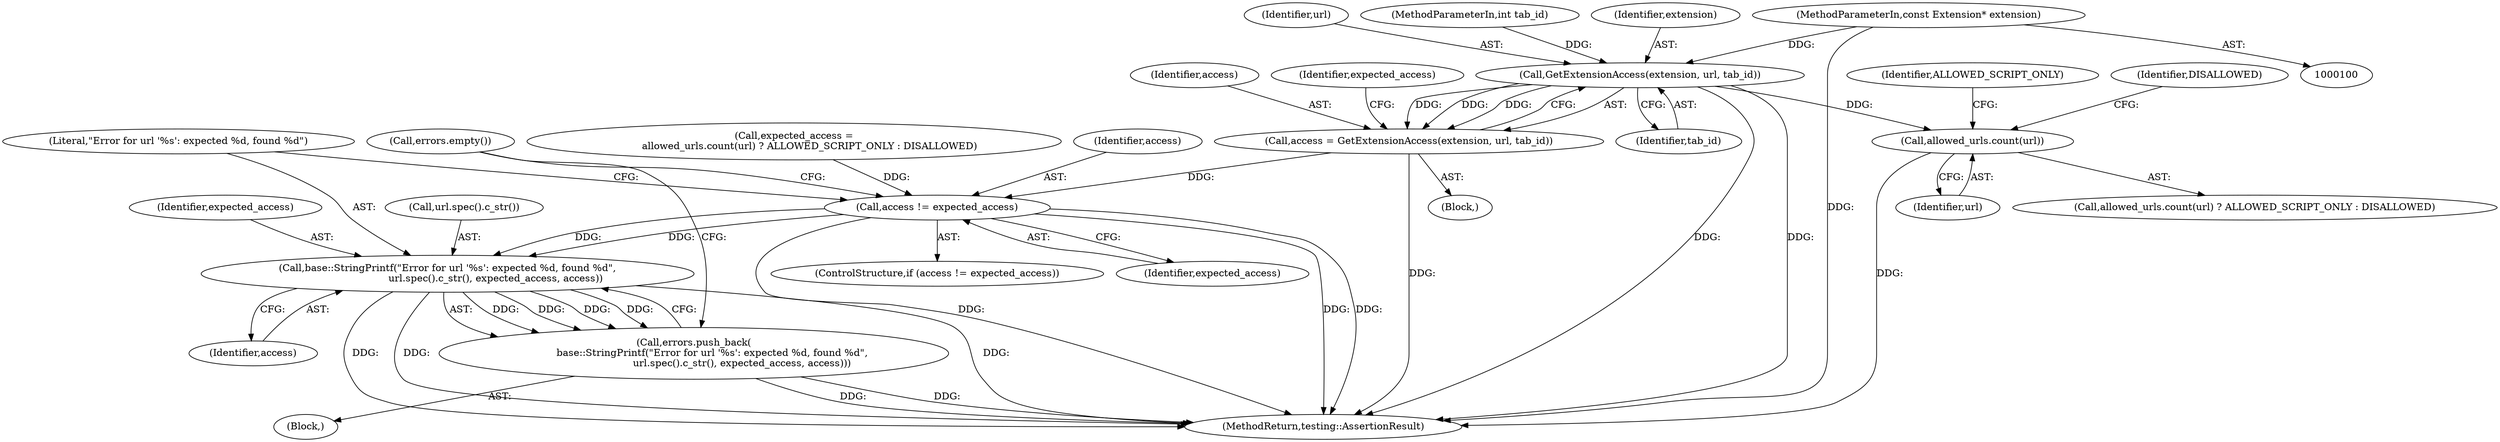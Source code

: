 digraph "0_Chrome_0aca6bc05a263ea9eafee515fc6ba14da94c1964_4@pointer" {
"1000101" [label="(MethodParameterIn,const Extension* extension)"];
"1000115" [label="(Call,GetExtensionAccess(extension, url, tab_id))"];
"1000113" [label="(Call,access = GetExtensionAccess(extension, url, tab_id))"];
"1000128" [label="(Call,access != expected_access)"];
"1000133" [label="(Call,base::StringPrintf(\"Error for url '%s': expected %d, found %d\",\n                               url.spec().c_str(), expected_access, access))"];
"1000132" [label="(Call,errors.push_back(\n            base::StringPrintf(\"Error for url '%s': expected %d, found %d\",\n                               url.spec().c_str(), expected_access, access)))"];
"1000123" [label="(Call,allowed_urls.count(url))"];
"1000129" [label="(Identifier,access)"];
"1000125" [label="(Identifier,ALLOWED_SCRIPT_ONLY)"];
"1000115" [label="(Call,GetExtensionAccess(extension, url, tab_id))"];
"1000131" [label="(Block,)"];
"1000136" [label="(Identifier,expected_access)"];
"1000116" [label="(Identifier,extension)"];
"1000128" [label="(Call,access != expected_access)"];
"1000134" [label="(Literal,\"Error for url '%s': expected %d, found %d\")"];
"1000133" [label="(Call,base::StringPrintf(\"Error for url '%s': expected %d, found %d\",\n                               url.spec().c_str(), expected_access, access))"];
"1000126" [label="(Identifier,DISALLOWED)"];
"1000123" [label="(Call,allowed_urls.count(url))"];
"1000135" [label="(Call,url.spec().c_str())"];
"1000117" [label="(Identifier,url)"];
"1000121" [label="(Identifier,expected_access)"];
"1000111" [label="(Block,)"];
"1000137" [label="(Identifier,access)"];
"1000120" [label="(Call,expected_access =\n          allowed_urls.count(url) ? ALLOWED_SCRIPT_ONLY : DISALLOWED)"];
"1000124" [label="(Identifier,url)"];
"1000140" [label="(Call,errors.empty())"];
"1000101" [label="(MethodParameterIn,const Extension* extension)"];
"1000103" [label="(MethodParameterIn,int tab_id)"];
"1000122" [label="(Call,allowed_urls.count(url) ? ALLOWED_SCRIPT_ONLY : DISALLOWED)"];
"1000149" [label="(MethodReturn,testing::AssertionResult)"];
"1000114" [label="(Identifier,access)"];
"1000118" [label="(Identifier,tab_id)"];
"1000127" [label="(ControlStructure,if (access != expected_access))"];
"1000113" [label="(Call,access = GetExtensionAccess(extension, url, tab_id))"];
"1000130" [label="(Identifier,expected_access)"];
"1000132" [label="(Call,errors.push_back(\n            base::StringPrintf(\"Error for url '%s': expected %d, found %d\",\n                               url.spec().c_str(), expected_access, access)))"];
"1000101" -> "1000100"  [label="AST: "];
"1000101" -> "1000149"  [label="DDG: "];
"1000101" -> "1000115"  [label="DDG: "];
"1000115" -> "1000113"  [label="AST: "];
"1000115" -> "1000118"  [label="CFG: "];
"1000116" -> "1000115"  [label="AST: "];
"1000117" -> "1000115"  [label="AST: "];
"1000118" -> "1000115"  [label="AST: "];
"1000113" -> "1000115"  [label="CFG: "];
"1000115" -> "1000149"  [label="DDG: "];
"1000115" -> "1000149"  [label="DDG: "];
"1000115" -> "1000113"  [label="DDG: "];
"1000115" -> "1000113"  [label="DDG: "];
"1000115" -> "1000113"  [label="DDG: "];
"1000103" -> "1000115"  [label="DDG: "];
"1000115" -> "1000123"  [label="DDG: "];
"1000113" -> "1000111"  [label="AST: "];
"1000114" -> "1000113"  [label="AST: "];
"1000121" -> "1000113"  [label="CFG: "];
"1000113" -> "1000149"  [label="DDG: "];
"1000113" -> "1000128"  [label="DDG: "];
"1000128" -> "1000127"  [label="AST: "];
"1000128" -> "1000130"  [label="CFG: "];
"1000129" -> "1000128"  [label="AST: "];
"1000130" -> "1000128"  [label="AST: "];
"1000134" -> "1000128"  [label="CFG: "];
"1000140" -> "1000128"  [label="CFG: "];
"1000128" -> "1000149"  [label="DDG: "];
"1000128" -> "1000149"  [label="DDG: "];
"1000128" -> "1000149"  [label="DDG: "];
"1000120" -> "1000128"  [label="DDG: "];
"1000128" -> "1000133"  [label="DDG: "];
"1000128" -> "1000133"  [label="DDG: "];
"1000133" -> "1000132"  [label="AST: "];
"1000133" -> "1000137"  [label="CFG: "];
"1000134" -> "1000133"  [label="AST: "];
"1000135" -> "1000133"  [label="AST: "];
"1000136" -> "1000133"  [label="AST: "];
"1000137" -> "1000133"  [label="AST: "];
"1000132" -> "1000133"  [label="CFG: "];
"1000133" -> "1000149"  [label="DDG: "];
"1000133" -> "1000149"  [label="DDG: "];
"1000133" -> "1000149"  [label="DDG: "];
"1000133" -> "1000132"  [label="DDG: "];
"1000133" -> "1000132"  [label="DDG: "];
"1000133" -> "1000132"  [label="DDG: "];
"1000133" -> "1000132"  [label="DDG: "];
"1000132" -> "1000131"  [label="AST: "];
"1000140" -> "1000132"  [label="CFG: "];
"1000132" -> "1000149"  [label="DDG: "];
"1000132" -> "1000149"  [label="DDG: "];
"1000123" -> "1000122"  [label="AST: "];
"1000123" -> "1000124"  [label="CFG: "];
"1000124" -> "1000123"  [label="AST: "];
"1000125" -> "1000123"  [label="CFG: "];
"1000126" -> "1000123"  [label="CFG: "];
"1000123" -> "1000149"  [label="DDG: "];
}
